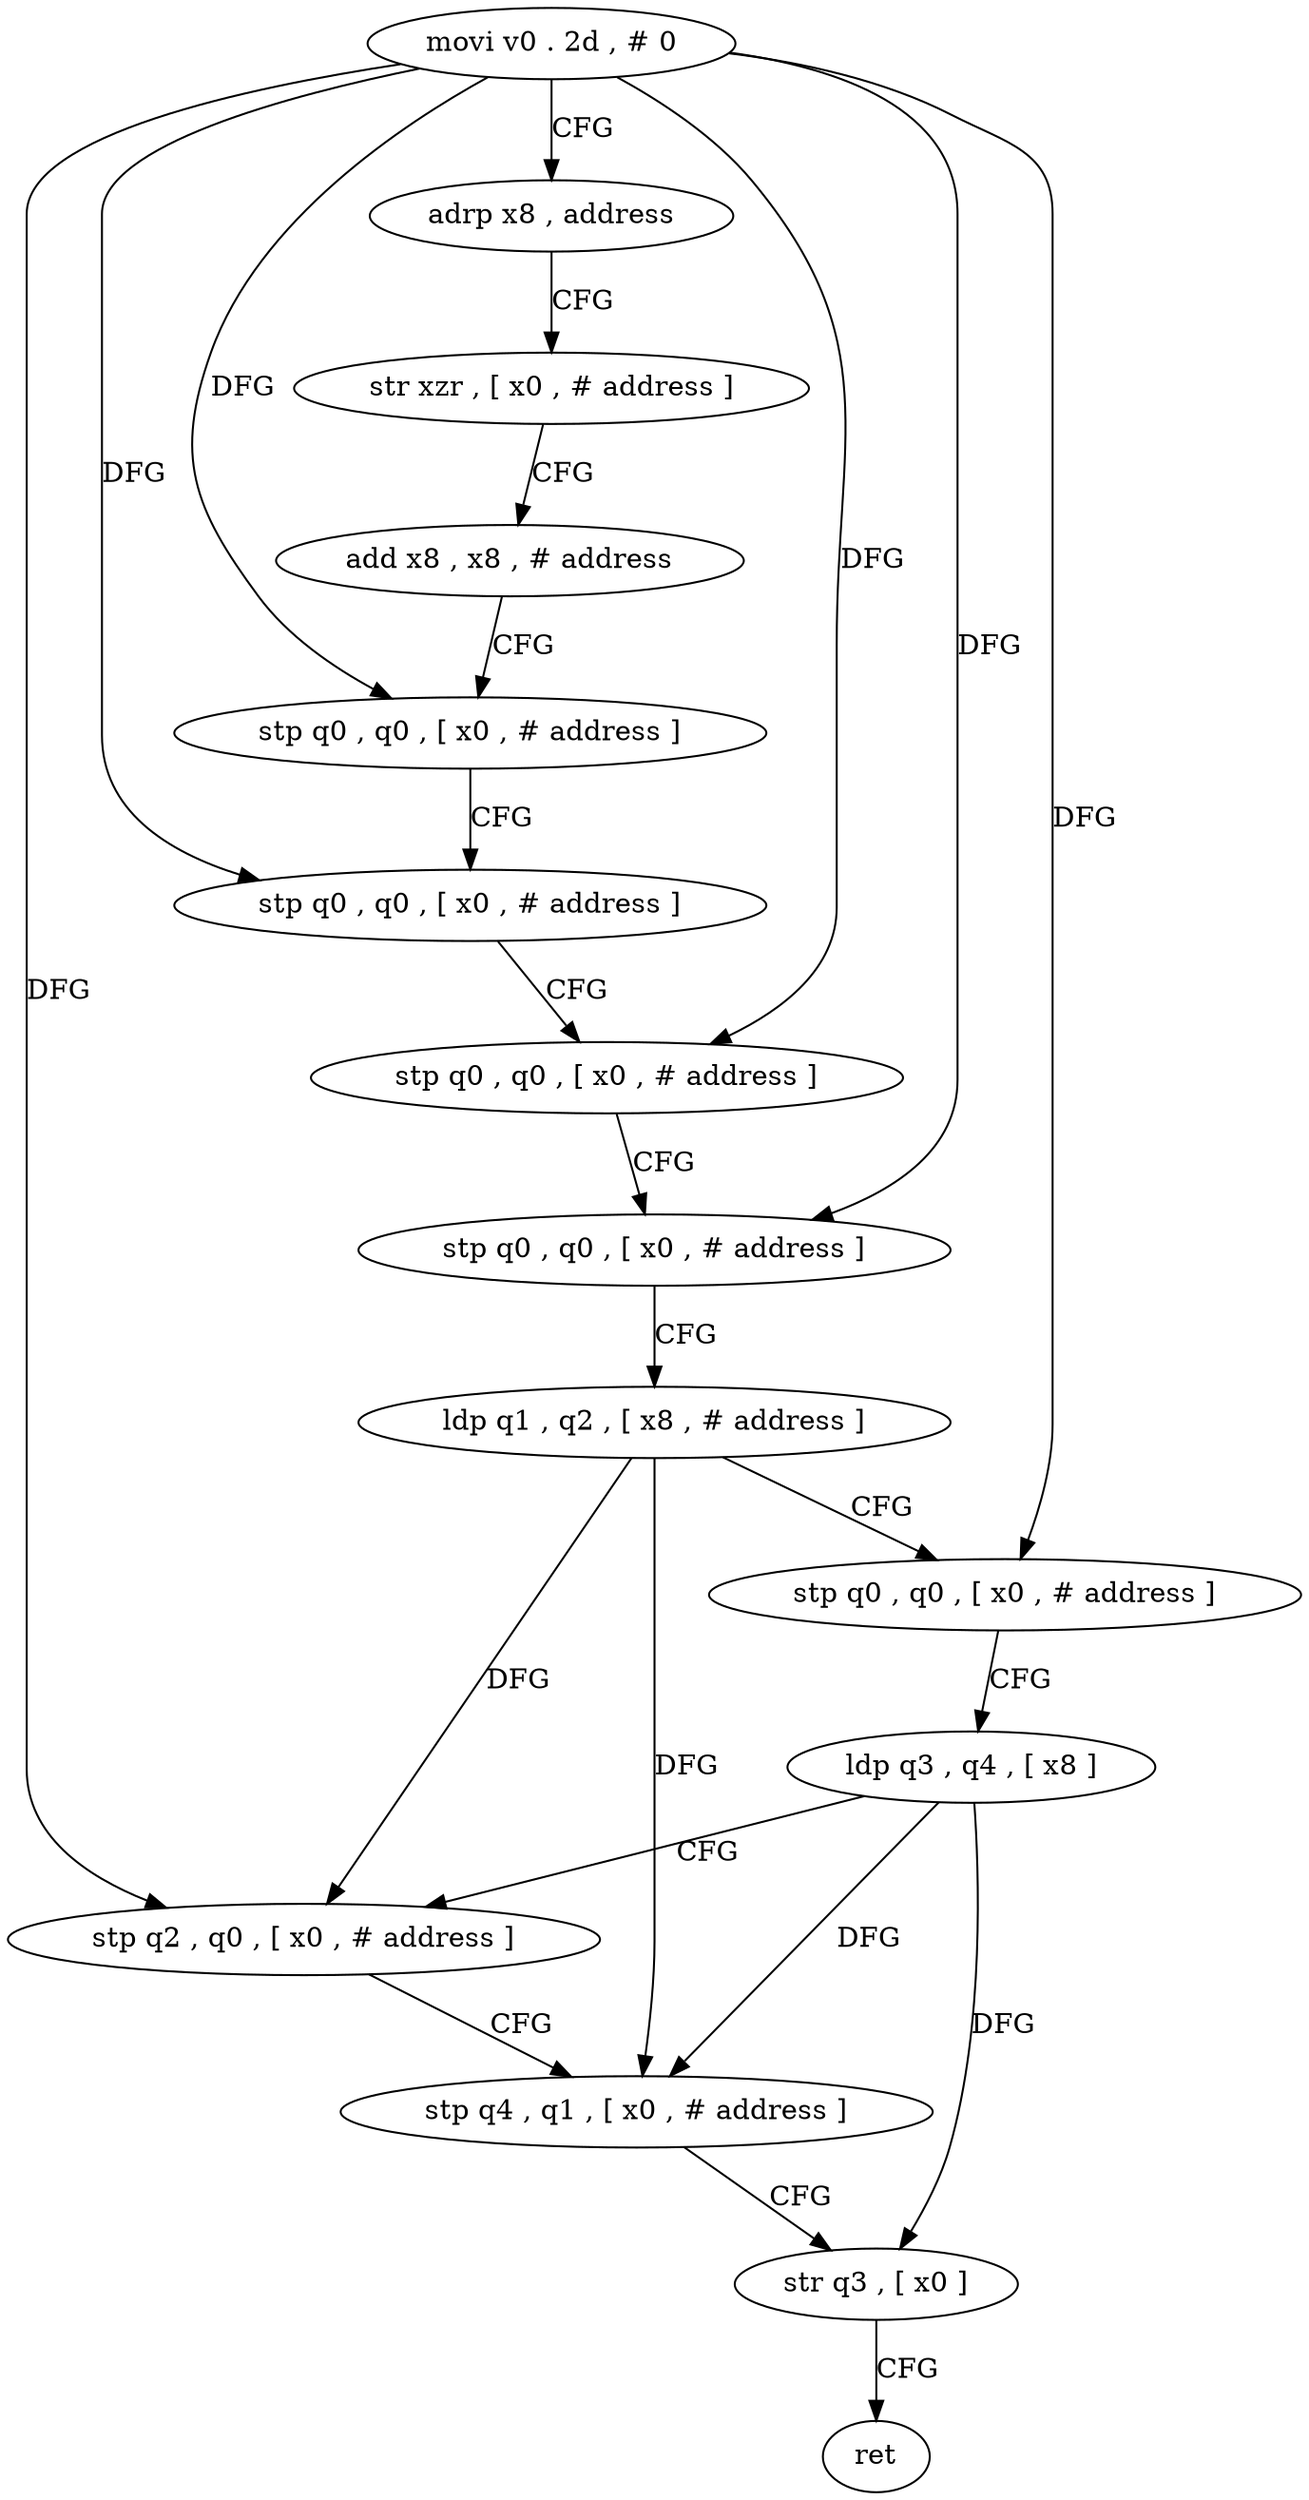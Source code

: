 digraph "func" {
"4207968" [label = "movi v0 . 2d , # 0" ]
"4207972" [label = "adrp x8 , address" ]
"4207976" [label = "str xzr , [ x0 , # address ]" ]
"4207980" [label = "add x8 , x8 , # address" ]
"4207984" [label = "stp q0 , q0 , [ x0 , # address ]" ]
"4207988" [label = "stp q0 , q0 , [ x0 , # address ]" ]
"4207992" [label = "stp q0 , q0 , [ x0 , # address ]" ]
"4207996" [label = "stp q0 , q0 , [ x0 , # address ]" ]
"4208000" [label = "ldp q1 , q2 , [ x8 , # address ]" ]
"4208004" [label = "stp q0 , q0 , [ x0 , # address ]" ]
"4208008" [label = "ldp q3 , q4 , [ x8 ]" ]
"4208012" [label = "stp q2 , q0 , [ x0 , # address ]" ]
"4208016" [label = "stp q4 , q1 , [ x0 , # address ]" ]
"4208020" [label = "str q3 , [ x0 ]" ]
"4208024" [label = "ret" ]
"4207968" -> "4207972" [ label = "CFG" ]
"4207968" -> "4207984" [ label = "DFG" ]
"4207968" -> "4207988" [ label = "DFG" ]
"4207968" -> "4207992" [ label = "DFG" ]
"4207968" -> "4207996" [ label = "DFG" ]
"4207968" -> "4208004" [ label = "DFG" ]
"4207968" -> "4208012" [ label = "DFG" ]
"4207972" -> "4207976" [ label = "CFG" ]
"4207976" -> "4207980" [ label = "CFG" ]
"4207980" -> "4207984" [ label = "CFG" ]
"4207984" -> "4207988" [ label = "CFG" ]
"4207988" -> "4207992" [ label = "CFG" ]
"4207992" -> "4207996" [ label = "CFG" ]
"4207996" -> "4208000" [ label = "CFG" ]
"4208000" -> "4208004" [ label = "CFG" ]
"4208000" -> "4208012" [ label = "DFG" ]
"4208000" -> "4208016" [ label = "DFG" ]
"4208004" -> "4208008" [ label = "CFG" ]
"4208008" -> "4208012" [ label = "CFG" ]
"4208008" -> "4208016" [ label = "DFG" ]
"4208008" -> "4208020" [ label = "DFG" ]
"4208012" -> "4208016" [ label = "CFG" ]
"4208016" -> "4208020" [ label = "CFG" ]
"4208020" -> "4208024" [ label = "CFG" ]
}

